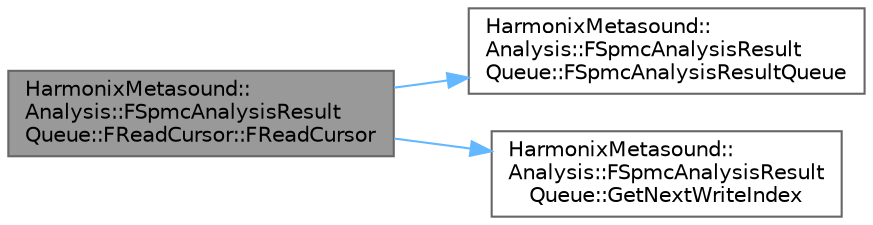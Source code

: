 digraph "HarmonixMetasound::Analysis::FSpmcAnalysisResultQueue::FReadCursor::FReadCursor"
{
 // INTERACTIVE_SVG=YES
 // LATEX_PDF_SIZE
  bgcolor="transparent";
  edge [fontname=Helvetica,fontsize=10,labelfontname=Helvetica,labelfontsize=10];
  node [fontname=Helvetica,fontsize=10,shape=box,height=0.2,width=0.4];
  rankdir="LR";
  Node1 [id="Node000001",label="HarmonixMetasound::\lAnalysis::FSpmcAnalysisResult\lQueue::FReadCursor::FReadCursor",height=0.2,width=0.4,color="gray40", fillcolor="grey60", style="filled", fontcolor="black",tooltip=" "];
  Node1 -> Node2 [id="edge1_Node000001_Node000002",color="steelblue1",style="solid",tooltip=" "];
  Node2 [id="Node000002",label="HarmonixMetasound::\lAnalysis::FSpmcAnalysisResult\lQueue::FSpmcAnalysisResultQueue",height=0.2,width=0.4,color="grey40", fillcolor="white", style="filled",URL="$dd/df2/classHarmonixMetasound_1_1Analysis_1_1FSpmcAnalysisResultQueue.html#a794e231220f7675054a9029547fc25a9",tooltip=" "];
  Node1 -> Node3 [id="edge2_Node000001_Node000003",color="steelblue1",style="solid",tooltip=" "];
  Node3 [id="Node000003",label="HarmonixMetasound::\lAnalysis::FSpmcAnalysisResult\lQueue::GetNextWriteIndex",height=0.2,width=0.4,color="grey40", fillcolor="white", style="filled",URL="$dd/df2/classHarmonixMetasound_1_1Analysis_1_1FSpmcAnalysisResultQueue.html#a0ce3cd44efba00b97774807a3bff9ce9",tooltip=" "];
}
